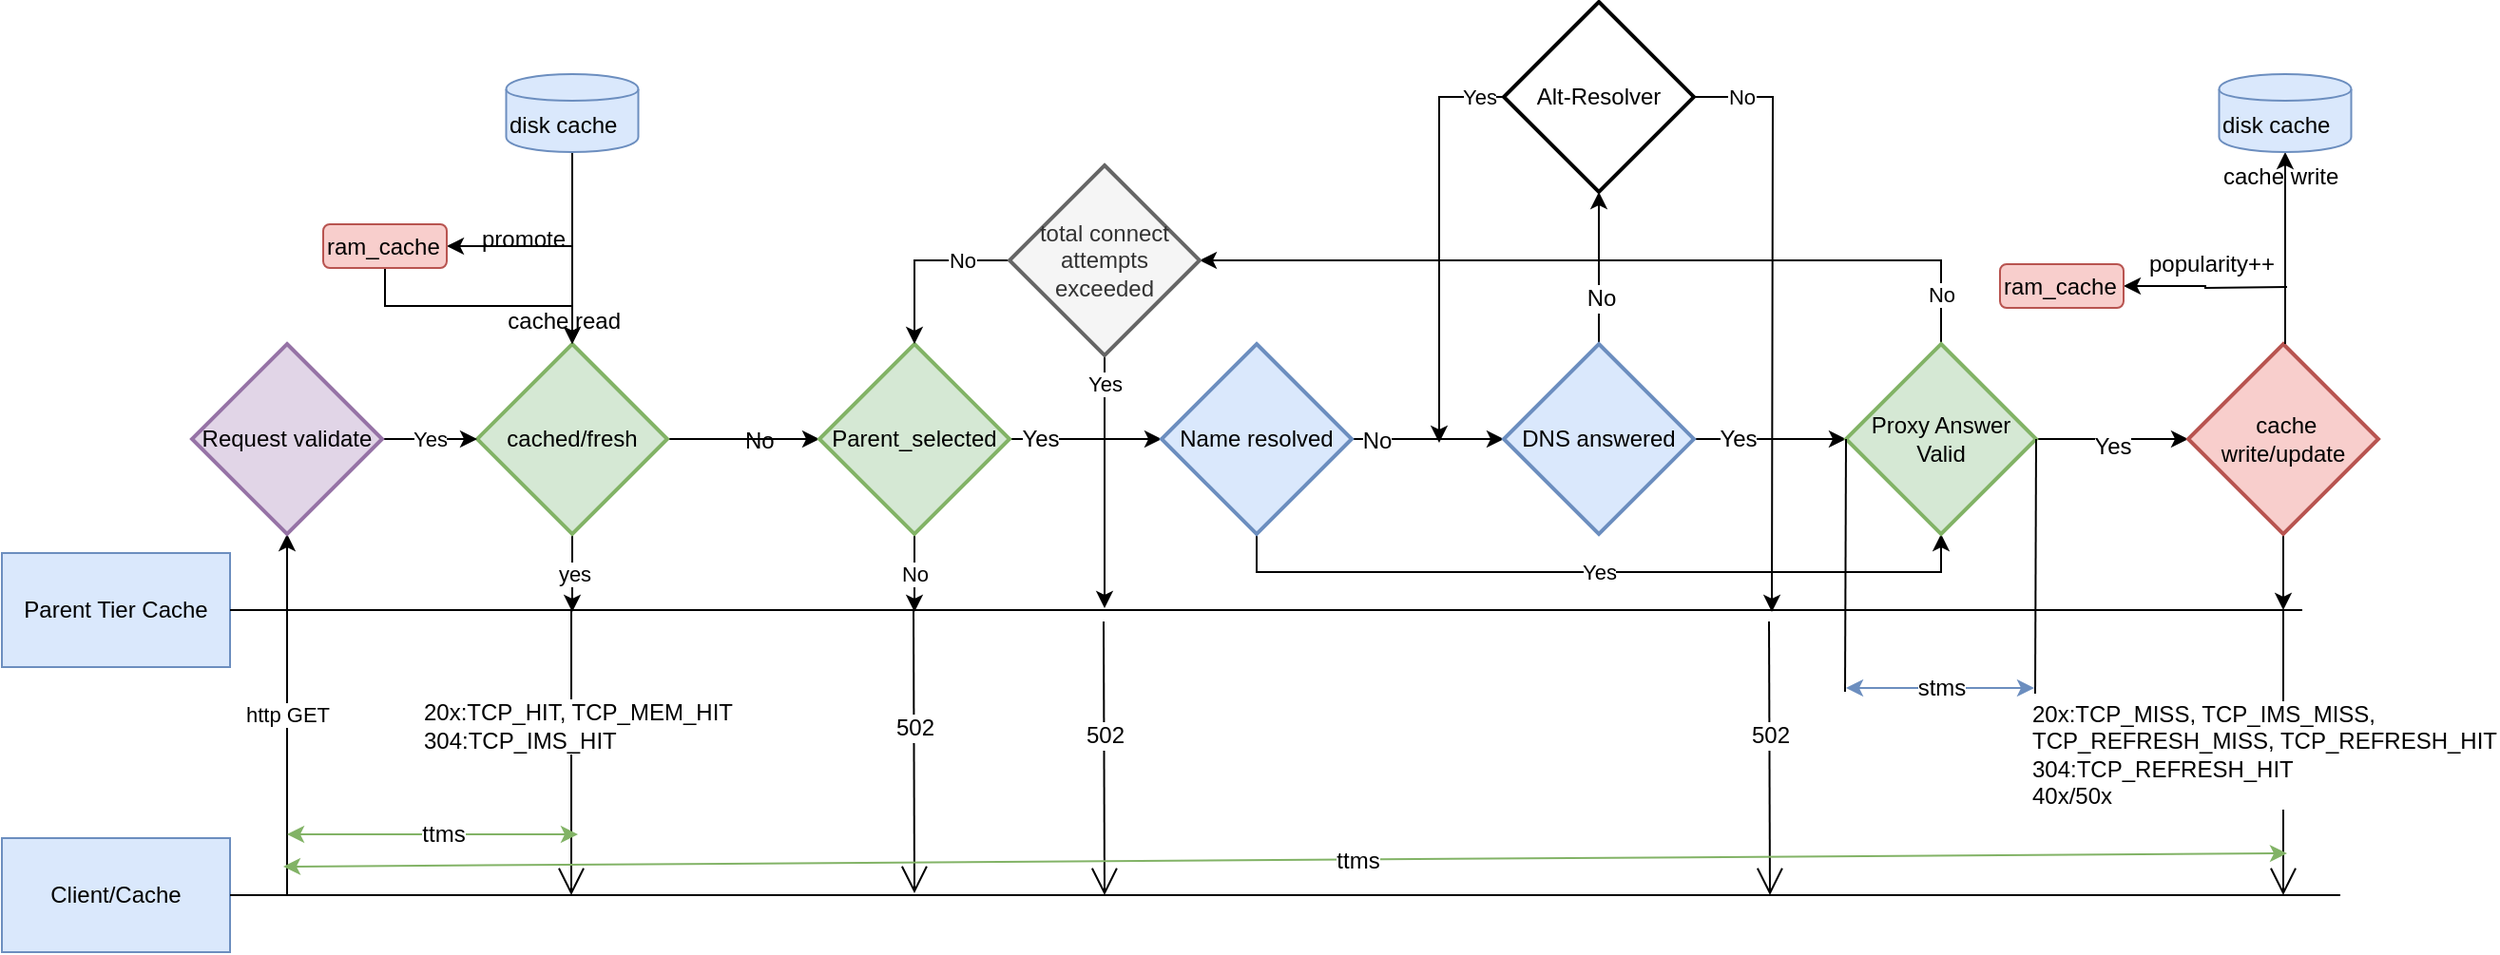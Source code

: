 <mxfile version="16.4.0" type="device"><diagram id="a72f9029-7cfe-d80e-5010-510d33cefc89" name="Page-1"><mxGraphModel dx="1361" dy="997" grid="0" gridSize="10" guides="1" tooltips="1" connect="1" arrows="1" fold="1" page="1" pageScale="1" pageWidth="1400" pageHeight="850" background="#ffffff" math="0" shadow="0"><root><mxCell id="0"/><mxCell id="1" parent="0"/><mxCell id="2" value="Client/Cache" style="rounded=0;whiteSpace=wrap;html=1;fillColor=#dae8fc;strokeColor=#6c8ebf;" parent="1" vertex="1"><mxGeometry x="40" y="580" width="120" height="60" as="geometry"/></mxCell><mxCell id="3" value="Parent Tier Cache" style="rounded=0;whiteSpace=wrap;html=1;fillColor=#dae8fc;strokeColor=#6c8ebf;" parent="1" vertex="1"><mxGeometry x="40" y="430" width="120" height="60" as="geometry"/></mxCell><mxCell id="4" value="" style="endArrow=none;html=1;entryX=1;entryY=0.5;" parent="1" target="2" edge="1"><mxGeometry width="50" height="50" relative="1" as="geometry"><mxPoint x="1270" y="610" as="sourcePoint"/><mxPoint x="90" y="660" as="targetPoint"/></mxGeometry></mxCell><mxCell id="6" value="" style="endArrow=none;html=1;exitX=1;exitY=0.5;" parent="1" source="3" edge="1"><mxGeometry width="50" height="50" relative="1" as="geometry"><mxPoint x="170" y="490" as="sourcePoint"/><mxPoint x="1250" y="460" as="targetPoint"/></mxGeometry></mxCell><mxCell id="7" value="http GET" style="endArrow=classic;html=1;entryX=0.5;entryY=1;entryPerimeter=0;" parent="1" target="33" edge="1"><mxGeometry width="50" height="50" relative="1" as="geometry"><mxPoint x="190" y="610" as="sourcePoint"/><mxPoint x="190" y="410" as="targetPoint"/></mxGeometry></mxCell><mxCell id="32" style="edgeStyle=orthogonalEdgeStyle;rounded=0;html=1;exitX=0.5;exitY=0;jettySize=auto;orthogonalLoop=1;" parent="1" edge="1"><mxGeometry relative="1" as="geometry"><mxPoint x="190" y="320" as="targetPoint"/><mxPoint x="190" y="350" as="sourcePoint"/></mxGeometry></mxCell><mxCell id="11" value="" style="edgeStyle=orthogonalEdgeStyle;rounded=0;html=1;jettySize=auto;orthogonalLoop=1;" parent="1" source="9" target="10" edge="1"><mxGeometry relative="1" as="geometry"/></mxCell><mxCell id="44" value="yes" style="edgeStyle=orthogonalEdgeStyle;rounded=0;html=1;exitX=0.5;exitY=1;exitPerimeter=0;jettySize=auto;orthogonalLoop=1;" parent="1" source="9" edge="1"><mxGeometry relative="1" as="geometry"><mxPoint x="340" y="461" as="targetPoint"/></mxGeometry></mxCell><mxCell id="9" value="cached/fresh" style="strokeWidth=2;html=1;shape=mxgraph.flowchart.decision;whiteSpace=wrap;fillColor=#d5e8d4;strokeColor=#82b366;" parent="1" vertex="1"><mxGeometry x="290" y="320" width="100" height="100" as="geometry"/></mxCell><mxCell id="14" value="" style="edgeStyle=orthogonalEdgeStyle;rounded=0;html=1;jettySize=auto;orthogonalLoop=1;" parent="1" source="10" target="13" edge="1"><mxGeometry relative="1" as="geometry"/></mxCell><mxCell id="35" value="Yes" style="text;html=1;resizable=0;points=[];align=center;verticalAlign=middle;labelBackgroundColor=#ffffff;" parent="14" vertex="1" connectable="0"><mxGeometry x="0.05" y="2" relative="1" as="geometry"><mxPoint x="-26" y="2" as="offset"/></mxGeometry></mxCell><mxCell id="47" value="No" style="edgeStyle=orthogonalEdgeStyle;rounded=0;html=1;exitX=0.5;exitY=1;exitPerimeter=0;jettySize=auto;orthogonalLoop=1;" parent="1" source="10" edge="1"><mxGeometry relative="1" as="geometry"><mxPoint x="520" y="461" as="targetPoint"/><Array as="points"><mxPoint x="520" y="439"/><mxPoint x="520" y="439"/></Array></mxGeometry></mxCell><mxCell id="10" value="Parent_selected" style="strokeWidth=2;html=1;shape=mxgraph.flowchart.decision;whiteSpace=wrap;fillColor=#d5e8d4;strokeColor=#82b366;" parent="1" vertex="1"><mxGeometry x="470" y="320" width="100" height="100" as="geometry"/></mxCell><mxCell id="16" value="" style="edgeStyle=orthogonalEdgeStyle;rounded=0;html=1;jettySize=auto;orthogonalLoop=1;" parent="1" source="13" target="15" edge="1"><mxGeometry relative="1" as="geometry"/></mxCell><mxCell id="36" value="No" style="text;html=1;resizable=0;points=[];align=center;verticalAlign=middle;labelBackgroundColor=#ffffff;" parent="16" vertex="1" connectable="0"><mxGeometry x="-0.025" y="-2" relative="1" as="geometry"><mxPoint x="-26" y="-1" as="offset"/></mxGeometry></mxCell><mxCell id="50" value="Yes" style="edgeStyle=orthogonalEdgeStyle;rounded=0;html=1;entryX=0.5;entryY=1;entryPerimeter=0;jettySize=auto;orthogonalLoop=1;" parent="1" source="13" target="23" edge="1"><mxGeometry relative="1" as="geometry"><Array as="points"><mxPoint x="700" y="440"/><mxPoint x="1060" y="440"/></Array></mxGeometry></mxCell><mxCell id="13" value="Name resolved" style="strokeWidth=2;html=1;shape=mxgraph.flowchart.decision;whiteSpace=wrap;fillColor=#dae8fc;strokeColor=#6c8ebf;" parent="1" vertex="1"><mxGeometry x="650" y="320" width="100" height="100" as="geometry"/></mxCell><mxCell id="21" value="" style="edgeStyle=orthogonalEdgeStyle;rounded=0;html=1;jettySize=auto;orthogonalLoop=1;" parent="1" source="15" target="20" edge="1"><mxGeometry relative="1" as="geometry"/></mxCell><mxCell id="40" value="No" style="text;html=1;resizable=0;points=[];align=center;verticalAlign=middle;labelBackgroundColor=#ffffff;" parent="21" vertex="1" connectable="0"><mxGeometry x="-0.4" y="-1" relative="1" as="geometry"><mxPoint as="offset"/></mxGeometry></mxCell><mxCell id="24" value="" style="edgeStyle=orthogonalEdgeStyle;rounded=0;html=1;jettySize=auto;orthogonalLoop=1;" parent="1" source="15" target="23" edge="1"><mxGeometry relative="1" as="geometry"/></mxCell><mxCell id="37" value="Yes" style="text;html=1;resizable=0;points=[];align=center;verticalAlign=middle;labelBackgroundColor=#ffffff;" parent="24" vertex="1" connectable="0"><mxGeometry x="-0.425" relative="1" as="geometry"><mxPoint as="offset"/></mxGeometry></mxCell><mxCell id="15" value="DNS answered" style="strokeWidth=2;html=1;shape=mxgraph.flowchart.decision;whiteSpace=wrap;fillColor=#dae8fc;strokeColor=#6c8ebf;" parent="1" vertex="1"><mxGeometry x="830" y="320" width="100" height="100" as="geometry"/></mxCell><mxCell id="26" value="" style="edgeStyle=orthogonalEdgeStyle;rounded=0;html=1;jettySize=auto;orthogonalLoop=1;" parent="1" source="23" target="25" edge="1"><mxGeometry relative="1" as="geometry"/></mxCell><mxCell id="38" value="Yes" style="text;html=1;resizable=0;points=[];align=center;verticalAlign=middle;labelBackgroundColor=#ffffff;" parent="26" vertex="1" connectable="0"><mxGeometry y="-4" relative="1" as="geometry"><mxPoint as="offset"/></mxGeometry></mxCell><mxCell id="62" value="No" style="edgeStyle=orthogonalEdgeStyle;rounded=0;html=1;entryX=1;entryY=0.5;entryPerimeter=0;jettySize=auto;orthogonalLoop=1;" parent="1" source="23" target="61" edge="1"><mxGeometry x="-0.88" relative="1" as="geometry"><Array as="points"><mxPoint x="1060" y="276"/></Array><mxPoint as="offset"/></mxGeometry></mxCell><mxCell id="23" value="Proxy Answer Valid" style="strokeWidth=2;html=1;shape=mxgraph.flowchart.decision;whiteSpace=wrap;fillColor=#d5e8d4;strokeColor=#82b366;" parent="1" vertex="1"><mxGeometry x="1010" y="320" width="100" height="100" as="geometry"/></mxCell><mxCell id="27" style="edgeStyle=orthogonalEdgeStyle;rounded=0;html=1;exitX=0.5;exitY=1;exitPerimeter=0;jettySize=auto;orthogonalLoop=1;" parent="1" source="25" edge="1"><mxGeometry relative="1" as="geometry"><mxPoint x="1240" y="460" as="targetPoint"/></mxGeometry></mxCell><mxCell id="25" value="&amp;nbsp;cache &lt;br&gt;write/update" style="strokeWidth=2;html=1;shape=mxgraph.flowchart.decision;whiteSpace=wrap;fillColor=#f8cecc;strokeColor=#b85450;" parent="1" vertex="1"><mxGeometry x="1190" y="320" width="100" height="100" as="geometry"/></mxCell><mxCell id="43" value="Yes" style="edgeStyle=orthogonalEdgeStyle;rounded=0;html=1;jettySize=auto;orthogonalLoop=1;" parent="1" source="20" edge="1"><mxGeometry x="-0.878" relative="1" as="geometry"><mxPoint x="796" y="372" as="targetPoint"/><Array as="points"><mxPoint x="796" y="190"/><mxPoint x="796" y="372"/></Array><mxPoint as="offset"/></mxGeometry></mxCell><mxCell id="51" value="No" style="edgeStyle=orthogonalEdgeStyle;rounded=0;html=1;jettySize=auto;orthogonalLoop=1;" parent="1" source="20" edge="1"><mxGeometry x="-0.84" relative="1" as="geometry"><mxPoint x="971" y="461" as="targetPoint"/><mxPoint as="offset"/></mxGeometry></mxCell><mxCell id="20" value="Alt-Resolver" style="strokeWidth=2;html=1;shape=mxgraph.flowchart.decision;whiteSpace=wrap;" parent="1" vertex="1"><mxGeometry x="830" y="140" width="100" height="100" as="geometry"/></mxCell><mxCell id="12" value="No" style="text;html=1;resizable=0;points=[];autosize=1;align=left;verticalAlign=top;spacingTop=-4;" parent="1" vertex="1"><mxGeometry x="429" y="361" width="30" height="20" as="geometry"/></mxCell><mxCell id="30" value="" style="endArrow=open;endFill=1;endSize=12;html=1;" parent="1" edge="1"><mxGeometry width="160" relative="1" as="geometry"><mxPoint x="1240" y="460" as="sourcePoint"/><mxPoint x="1240" y="610" as="targetPoint"/></mxGeometry></mxCell><mxCell id="74" value="20x:TCP_MISS, TCP_IMS_MISS, &lt;br&gt;TCP_REFRESH_MISS, TCP_REFRESH_HIT&lt;br&gt;304:TCP_REFRESH_HIT&lt;br&gt;40x/50x" style="text;html=1;resizable=0;points=[];align=left;verticalAlign=middle;labelBackgroundColor=#ffffff;" parent="30" vertex="1" connectable="0"><mxGeometry x="0.027" y="2" relative="1" as="geometry"><mxPoint x="-136" y="-1" as="offset"/></mxGeometry></mxCell><mxCell id="34" value="Yes" style="edgeStyle=orthogonalEdgeStyle;rounded=0;html=1;entryX=0;entryY=0.5;entryPerimeter=0;jettySize=auto;orthogonalLoop=1;" parent="1" source="33" target="9" edge="1"><mxGeometry relative="1" as="geometry"/></mxCell><mxCell id="33" value="Request validate" style="strokeWidth=2;html=1;shape=mxgraph.flowchart.decision;whiteSpace=wrap;fillColor=#e1d5e7;strokeColor=#9673a6;" parent="1" vertex="1"><mxGeometry x="140" y="320" width="100" height="100" as="geometry"/></mxCell><mxCell id="45" value="" style="endArrow=open;endFill=1;endSize=12;html=1;" parent="1" edge="1"><mxGeometry width="160" relative="1" as="geometry"><mxPoint x="339.5" y="460" as="sourcePoint"/><mxPoint x="339.5" y="610" as="targetPoint"/><Array as="points"/></mxGeometry></mxCell><mxCell id="46" value="20x:TCP_HIT, TCP_MEM_HIT&lt;br&gt;304:TCP_IMS_HIT" style="text;html=1;resizable=0;points=[];align=left;verticalAlign=middle;labelBackgroundColor=#ffffff;" parent="45" vertex="1" connectable="0"><mxGeometry x="-0.173" relative="1" as="geometry"><mxPoint x="-79.5" y="-1" as="offset"/></mxGeometry></mxCell><mxCell id="48" value="" style="endArrow=open;endFill=1;endSize=12;html=1;" parent="1" edge="1"><mxGeometry width="160" relative="1" as="geometry"><mxPoint x="969.5" y="466" as="sourcePoint"/><mxPoint x="970" y="610" as="targetPoint"/></mxGeometry></mxCell><mxCell id="49" value="502" style="text;html=1;resizable=0;points=[];align=center;verticalAlign=middle;labelBackgroundColor=#ffffff;" parent="48" vertex="1" connectable="0"><mxGeometry x="-0.173" relative="1" as="geometry"><mxPoint as="offset"/></mxGeometry></mxCell><mxCell id="59" value="" style="endArrow=open;endFill=1;endSize=12;html=1;" parent="1" edge="1"><mxGeometry width="160" relative="1" as="geometry"><mxPoint x="519.5" y="460" as="sourcePoint"/><mxPoint x="520" y="609" as="targetPoint"/></mxGeometry></mxCell><mxCell id="60" value="502" style="text;html=1;resizable=0;points=[];align=center;verticalAlign=middle;labelBackgroundColor=#ffffff;" parent="59" vertex="1" connectable="0"><mxGeometry x="-0.173" relative="1" as="geometry"><mxPoint as="offset"/></mxGeometry></mxCell><mxCell id="63" value="No" style="edgeStyle=orthogonalEdgeStyle;rounded=0;html=1;entryX=0.5;entryY=0;entryPerimeter=0;jettySize=auto;orthogonalLoop=1;exitX=0;exitY=0.5;exitPerimeter=0;" parent="1" source="61" target="10" edge="1"><mxGeometry x="-0.468" relative="1" as="geometry"><mxPoint as="offset"/></mxGeometry></mxCell><mxCell id="64" value="Yes" style="edgeStyle=orthogonalEdgeStyle;rounded=0;html=1;exitX=0.5;exitY=1;exitPerimeter=0;jettySize=auto;orthogonalLoop=1;" parent="1" source="61" edge="1"><mxGeometry x="-0.774" relative="1" as="geometry"><mxPoint x="620" y="459" as="targetPoint"/><mxPoint as="offset"/></mxGeometry></mxCell><mxCell id="61" value="&lt;span&gt;total connect attempts exceeded&lt;/span&gt;" style="strokeWidth=2;html=1;shape=mxgraph.flowchart.decision;whiteSpace=wrap;fillColor=#f5f5f5;strokeColor=#666666;fontColor=#333333;" parent="1" vertex="1"><mxGeometry x="570" y="226" width="100" height="100" as="geometry"/></mxCell><mxCell id="65" value="" style="endArrow=open;endFill=1;endSize=12;html=1;" parent="1" edge="1"><mxGeometry width="160" relative="1" as="geometry"><mxPoint x="619.5" y="466" as="sourcePoint"/><mxPoint x="620" y="610" as="targetPoint"/></mxGeometry></mxCell><mxCell id="66" value="502" style="text;html=1;resizable=0;points=[];align=center;verticalAlign=middle;labelBackgroundColor=#ffffff;" parent="65" vertex="1" connectable="0"><mxGeometry x="-0.173" relative="1" as="geometry"><mxPoint as="offset"/></mxGeometry></mxCell><mxCell id="68" value="" style="endArrow=classic;startArrow=classic;html=1;fillColor=#d5e8d4;strokeColor=#82b366;" parent="1" edge="1"><mxGeometry width="50" height="50" relative="1" as="geometry"><mxPoint x="190" y="578" as="sourcePoint"/><mxPoint x="343" y="578" as="targetPoint"/></mxGeometry></mxCell><mxCell id="69" value="ttms" style="text;html=1;resizable=0;points=[];align=center;verticalAlign=middle;labelBackgroundColor=#ffffff;" parent="68" vertex="1" connectable="0"><mxGeometry x="0.071" relative="1" as="geometry"><mxPoint as="offset"/></mxGeometry></mxCell><mxCell id="70" value="" style="endArrow=none;html=1;exitX=0;exitY=0.5;exitPerimeter=0;" parent="1" source="23" edge="1"><mxGeometry width="50" height="50" relative="1" as="geometry"><mxPoint x="1009.5" y="460" as="sourcePoint"/><mxPoint x="1009.5" y="503" as="targetPoint"/></mxGeometry></mxCell><mxCell id="71" value="" style="endArrow=none;html=1;exitX=1;exitY=0.5;exitPerimeter=0;" parent="1" source="23" edge="1"><mxGeometry width="50" height="50" relative="1" as="geometry"><mxPoint x="1109.5" y="460" as="sourcePoint"/><mxPoint x="1109.5" y="504" as="targetPoint"/></mxGeometry></mxCell><mxCell id="72" value="" style="endArrow=classic;startArrow=classic;html=1;fillColor=#dae8fc;strokeColor=#6c8ebf;" parent="1" edge="1"><mxGeometry width="50" height="50" relative="1" as="geometry"><mxPoint x="1010" y="501" as="sourcePoint"/><mxPoint x="1109" y="501" as="targetPoint"/></mxGeometry></mxCell><mxCell id="73" value="stms" style="text;html=1;resizable=0;points=[];align=center;verticalAlign=middle;labelBackgroundColor=#ffffff;" parent="72" vertex="1" connectable="0"><mxGeometry x="0.01" relative="1" as="geometry"><mxPoint as="offset"/></mxGeometry></mxCell><mxCell id="JY2FvJV6w9yBOgqwjPpi-74" value="" style="endArrow=classic;startArrow=classic;html=1;fillColor=#d5e8d4;strokeColor=#82b366;" parent="1" edge="1"><mxGeometry width="50" height="50" relative="1" as="geometry"><mxPoint x="188" y="595" as="sourcePoint"/><mxPoint x="1242" y="588" as="targetPoint"/></mxGeometry></mxCell><mxCell id="JY2FvJV6w9yBOgqwjPpi-75" value="ttms" style="text;html=1;resizable=0;points=[];align=center;verticalAlign=middle;labelBackgroundColor=#ffffff;" parent="JY2FvJV6w9yBOgqwjPpi-74" vertex="1" connectable="0"><mxGeometry x="0.071" relative="1" as="geometry"><mxPoint as="offset"/></mxGeometry></mxCell><mxCell id="JY2FvJV6w9yBOgqwjPpi-86" style="edgeStyle=orthogonalEdgeStyle;rounded=0;orthogonalLoop=1;jettySize=auto;html=1;exitX=0.5;exitY=1;exitDx=0;exitDy=0;entryX=1;entryY=0.5;entryDx=0;entryDy=0;" parent="1" source="JY2FvJV6w9yBOgqwjPpi-76" target="JY2FvJV6w9yBOgqwjPpi-77" edge="1"><mxGeometry relative="1" as="geometry"><mxPoint x="300" y="280" as="targetPoint"/></mxGeometry></mxCell><mxCell id="JY2FvJV6w9yBOgqwjPpi-94" value="promote" style="text;html=1;align=center;verticalAlign=middle;resizable=0;points=[];" parent="JY2FvJV6w9yBOgqwjPpi-86" vertex="1" connectable="0"><mxGeometry x="0.325" y="-4" relative="1" as="geometry"><mxPoint x="1" as="offset"/></mxGeometry></mxCell><mxCell id="JY2FvJV6w9yBOgqwjPpi-90" style="edgeStyle=orthogonalEdgeStyle;rounded=0;orthogonalLoop=1;jettySize=auto;html=1;exitX=0.5;exitY=1;exitDx=0;exitDy=0;entryX=0.5;entryY=0;entryDx=0;entryDy=0;entryPerimeter=0;" parent="1" source="JY2FvJV6w9yBOgqwjPpi-76" target="9" edge="1"><mxGeometry relative="1" as="geometry"/></mxCell><mxCell id="JY2FvJV6w9yBOgqwjPpi-91" value="cache read&amp;nbsp;" style="text;html=1;align=center;verticalAlign=middle;resizable=0;points=[];" parent="JY2FvJV6w9yBOgqwjPpi-90" vertex="1" connectable="0"><mxGeometry x="-0.346" y="-4" relative="1" as="geometry"><mxPoint x="1" y="56" as="offset"/></mxGeometry></mxCell><mxCell id="JY2FvJV6w9yBOgqwjPpi-76" value="disk cache" style="shape=cylinder;whiteSpace=wrap;html=1;boundedLbl=1;backgroundOutline=1;align=left;fillColor=#dae8fc;strokeColor=#6c8ebf;" parent="1" vertex="1"><mxGeometry x="305.25" y="178" width="69.5" height="41" as="geometry"/></mxCell><mxCell id="JY2FvJV6w9yBOgqwjPpi-79" style="edgeStyle=orthogonalEdgeStyle;rounded=0;orthogonalLoop=1;jettySize=auto;html=1;exitX=0.5;exitY=1;exitDx=0;exitDy=0;entryX=0.5;entryY=0;entryDx=0;entryDy=0;entryPerimeter=0;" parent="1" source="JY2FvJV6w9yBOgqwjPpi-77" target="9" edge="1"><mxGeometry relative="1" as="geometry"/></mxCell><mxCell id="JY2FvJV6w9yBOgqwjPpi-77" value="ram_cache" style="rounded=1;whiteSpace=wrap;html=1;align=left;fillColor=#f8cecc;strokeColor=#b85450;" parent="1" vertex="1"><mxGeometry x="209" y="257" width="65" height="23" as="geometry"/></mxCell><mxCell id="JY2FvJV6w9yBOgqwjPpi-95" value="popularity++" style="text;html=1;align=center;verticalAlign=middle;resizable=0;points=[];" parent="1" vertex="1" connectable="0"><mxGeometry x="1202" y="297" as="geometry"><mxPoint y="-19" as="offset"/></mxGeometry></mxCell><mxCell id="JY2FvJV6w9yBOgqwjPpi-96" style="edgeStyle=orthogonalEdgeStyle;rounded=0;orthogonalLoop=1;jettySize=auto;html=1;exitX=0.5;exitY=1;exitDx=0;exitDy=0;entryX=0.5;entryY=0;entryDx=0;entryDy=0;entryPerimeter=0;endArrow=none;endFill=0;startArrow=classic;startFill=1;" parent="1" source="JY2FvJV6w9yBOgqwjPpi-98" edge="1"><mxGeometry relative="1" as="geometry"><mxPoint x="1241" y="320" as="targetPoint"/><Array as="points"><mxPoint x="1241" y="270"/><mxPoint x="1241" y="270"/></Array></mxGeometry></mxCell><mxCell id="JY2FvJV6w9yBOgqwjPpi-97" value="cache write&amp;nbsp;" style="text;html=1;align=center;verticalAlign=middle;resizable=0;points=[];" parent="JY2FvJV6w9yBOgqwjPpi-96" vertex="1" connectable="0"><mxGeometry x="-0.346" y="-4" relative="1" as="geometry"><mxPoint x="3" y="-20" as="offset"/></mxGeometry></mxCell><mxCell id="JY2FvJV6w9yBOgqwjPpi-98" value="disk cache" style="shape=cylinder;whiteSpace=wrap;html=1;boundedLbl=1;backgroundOutline=1;align=left;fillColor=#dae8fc;strokeColor=#6c8ebf;" parent="1" vertex="1"><mxGeometry x="1206.25" y="178" width="69.5" height="41" as="geometry"/></mxCell><mxCell id="JY2FvJV6w9yBOgqwjPpi-106" style="edgeStyle=orthogonalEdgeStyle;rounded=0;orthogonalLoop=1;jettySize=auto;html=1;exitX=1;exitY=0.5;exitDx=0;exitDy=0;startArrow=classic;startFill=1;endArrow=none;endFill=0;" parent="1" source="JY2FvJV6w9yBOgqwjPpi-100" edge="1"><mxGeometry relative="1" as="geometry"><mxPoint x="1242" y="290" as="targetPoint"/></mxGeometry></mxCell><mxCell id="JY2FvJV6w9yBOgqwjPpi-100" value="ram_cache" style="rounded=1;whiteSpace=wrap;html=1;align=left;fillColor=#f8cecc;strokeColor=#b85450;" parent="1" vertex="1"><mxGeometry x="1091" y="278" width="65" height="23" as="geometry"/></mxCell></root></mxGraphModel></diagram></mxfile>